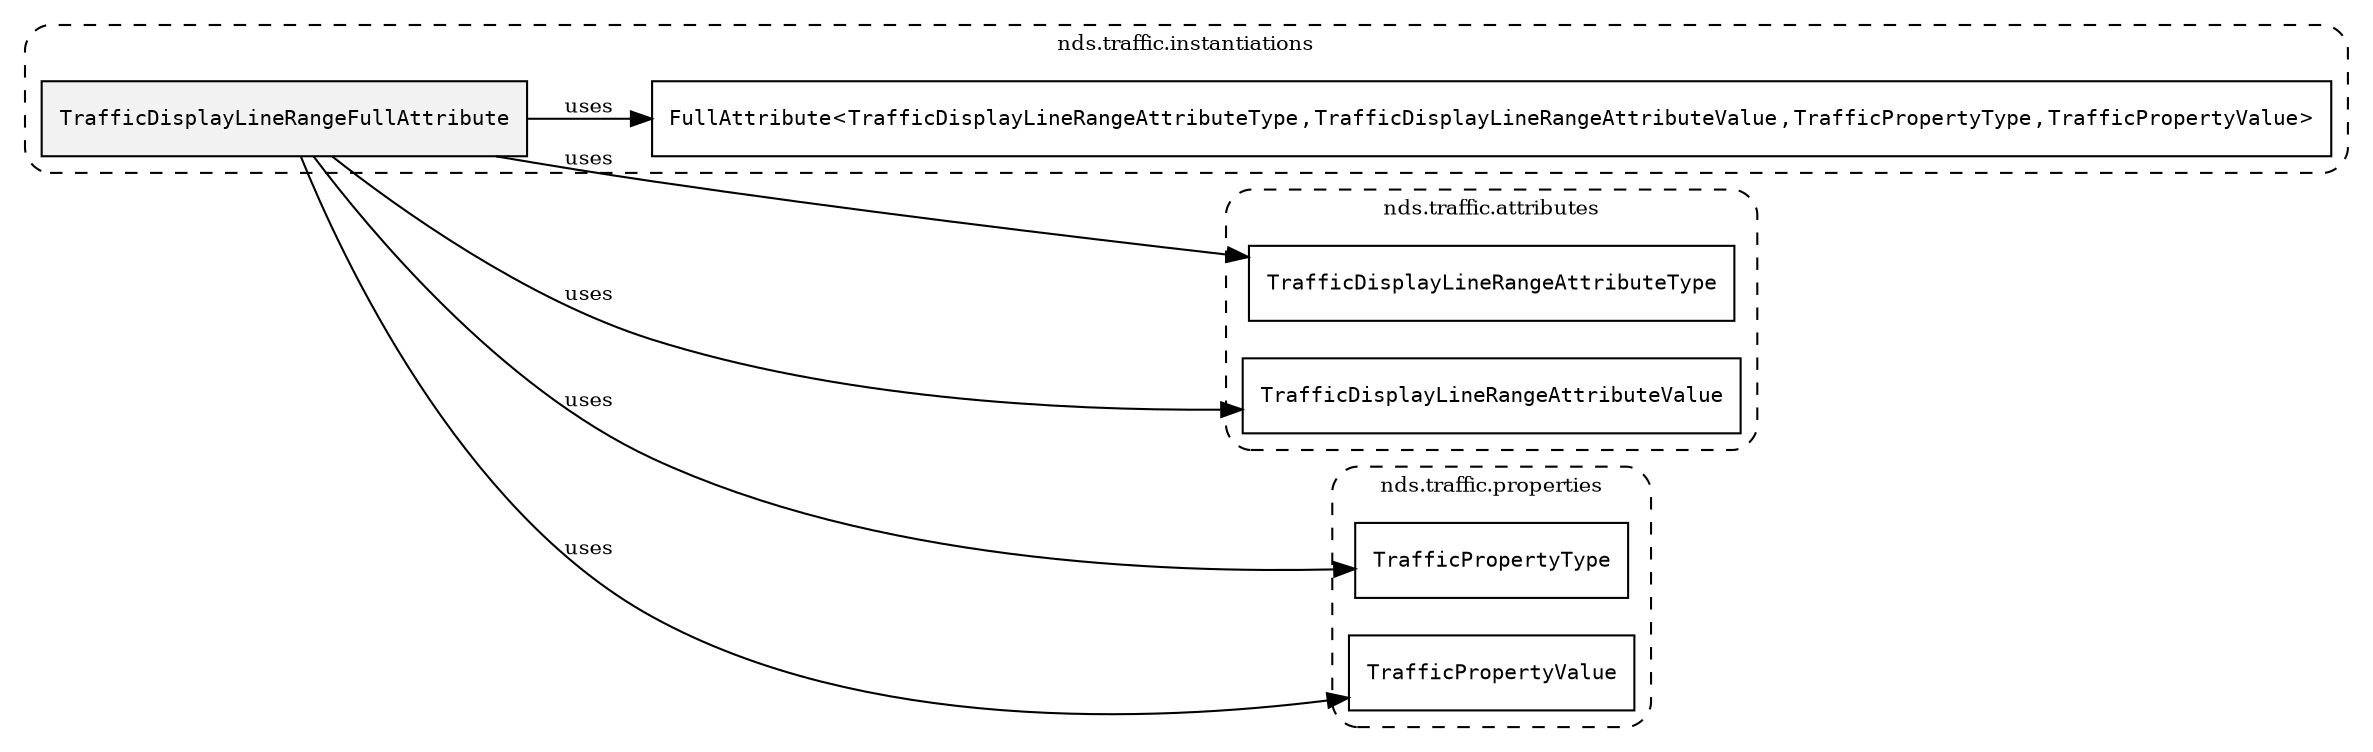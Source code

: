 /**
 * This dot file creates symbol collaboration diagram for TrafficDisplayLineRangeFullAttribute.
 */
digraph ZSERIO
{
    node [shape=box, fontsize=10];
    rankdir="LR";
    fontsize=10;
    tooltip="TrafficDisplayLineRangeFullAttribute collaboration diagram";

    subgraph "cluster_nds.traffic.instantiations"
    {
        style="dashed, rounded";
        label="nds.traffic.instantiations";
        tooltip="Package nds.traffic.instantiations";
        href="../../../content/packages/nds.traffic.instantiations.html#Package-nds-traffic-instantiations";
        target="_parent";

        "TrafficDisplayLineRangeFullAttribute" [style="filled", fillcolor="#0000000D", target="_parent", label=<<font face="monospace"><table align="center" border="0" cellspacing="0" cellpadding="0"><tr><td href="../../../content/packages/nds.traffic.instantiations.html#InstantiateType-TrafficDisplayLineRangeFullAttribute" title="InstantiateType defined in nds.traffic.instantiations">TrafficDisplayLineRangeFullAttribute</td></tr></table></font>>];
        "FullAttribute&lt;TrafficDisplayLineRangeAttributeType,TrafficDisplayLineRangeAttributeValue,TrafficPropertyType,TrafficPropertyValue&gt;" [target="_parent", label=<<font face="monospace"><table align="center" border="0" cellspacing="0" cellpadding="0"><tr><td href="../../../content/packages/nds.core.attributemap.html#Structure-FullAttribute" title="Structure defined in nds.core.attributemap">FullAttribute</td><td>&lt;</td><td><table align="center" border="0" cellspacing="0" cellpadding="0"><tr><td href="../../../content/packages/nds.traffic.attributes.html#Enum-TrafficDisplayLineRangeAttributeType" title="Enum defined in nds.traffic.attributes">TrafficDisplayLineRangeAttributeType</td></tr></table></td><td>,</td><td><table align="center" border="0" cellspacing="0" cellpadding="0"><tr><td href="../../../content/packages/nds.traffic.attributes.html#Choice-TrafficDisplayLineRangeAttributeValue" title="Choice defined in nds.traffic.attributes">TrafficDisplayLineRangeAttributeValue</td></tr></table></td><td>,</td><td><table align="center" border="0" cellspacing="0" cellpadding="0"><tr><td href="../../../content/packages/nds.traffic.properties.html#Structure-TrafficPropertyType" title="Structure defined in nds.traffic.properties">TrafficPropertyType</td></tr></table></td><td>,</td><td><table align="center" border="0" cellspacing="0" cellpadding="0"><tr><td href="../../../content/packages/nds.traffic.properties.html#Structure-TrafficPropertyValue" title="Structure defined in nds.traffic.properties">TrafficPropertyValue</td></tr></table></td><td>&gt;</td></tr></table></font>>];
    }

    subgraph "cluster_nds.traffic.attributes"
    {
        style="dashed, rounded";
        label="nds.traffic.attributes";
        tooltip="Package nds.traffic.attributes";
        href="../../../content/packages/nds.traffic.attributes.html#Package-nds-traffic-attributes";
        target="_parent";

        "TrafficDisplayLineRangeAttributeType" [target="_parent", label=<<font face="monospace"><table align="center" border="0" cellspacing="0" cellpadding="0"><tr><td href="../../../content/packages/nds.traffic.attributes.html#Enum-TrafficDisplayLineRangeAttributeType" title="Enum defined in nds.traffic.attributes">TrafficDisplayLineRangeAttributeType</td></tr></table></font>>];
        "TrafficDisplayLineRangeAttributeValue" [target="_parent", label=<<font face="monospace"><table align="center" border="0" cellspacing="0" cellpadding="0"><tr><td href="../../../content/packages/nds.traffic.attributes.html#Choice-TrafficDisplayLineRangeAttributeValue" title="Choice defined in nds.traffic.attributes">TrafficDisplayLineRangeAttributeValue</td></tr></table></font>>];
    }

    subgraph "cluster_nds.traffic.properties"
    {
        style="dashed, rounded";
        label="nds.traffic.properties";
        tooltip="Package nds.traffic.properties";
        href="../../../content/packages/nds.traffic.properties.html#Package-nds-traffic-properties";
        target="_parent";

        "TrafficPropertyType" [target="_parent", label=<<font face="monospace"><table align="center" border="0" cellspacing="0" cellpadding="0"><tr><td href="../../../content/packages/nds.traffic.properties.html#Structure-TrafficPropertyType" title="Structure defined in nds.traffic.properties">TrafficPropertyType</td></tr></table></font>>];
        "TrafficPropertyValue" [target="_parent", label=<<font face="monospace"><table align="center" border="0" cellspacing="0" cellpadding="0"><tr><td href="../../../content/packages/nds.traffic.properties.html#Structure-TrafficPropertyValue" title="Structure defined in nds.traffic.properties">TrafficPropertyValue</td></tr></table></font>>];
    }

    "TrafficDisplayLineRangeFullAttribute" -> "FullAttribute&lt;TrafficDisplayLineRangeAttributeType,TrafficDisplayLineRangeAttributeValue,TrafficPropertyType,TrafficPropertyValue&gt;" [label="uses", fontsize=10];
    "TrafficDisplayLineRangeFullAttribute" -> "TrafficDisplayLineRangeAttributeType" [label="uses", fontsize=10];
    "TrafficDisplayLineRangeFullAttribute" -> "TrafficDisplayLineRangeAttributeValue" [label="uses", fontsize=10];
    "TrafficDisplayLineRangeFullAttribute" -> "TrafficPropertyType" [label="uses", fontsize=10];
    "TrafficDisplayLineRangeFullAttribute" -> "TrafficPropertyValue" [label="uses", fontsize=10];
}
